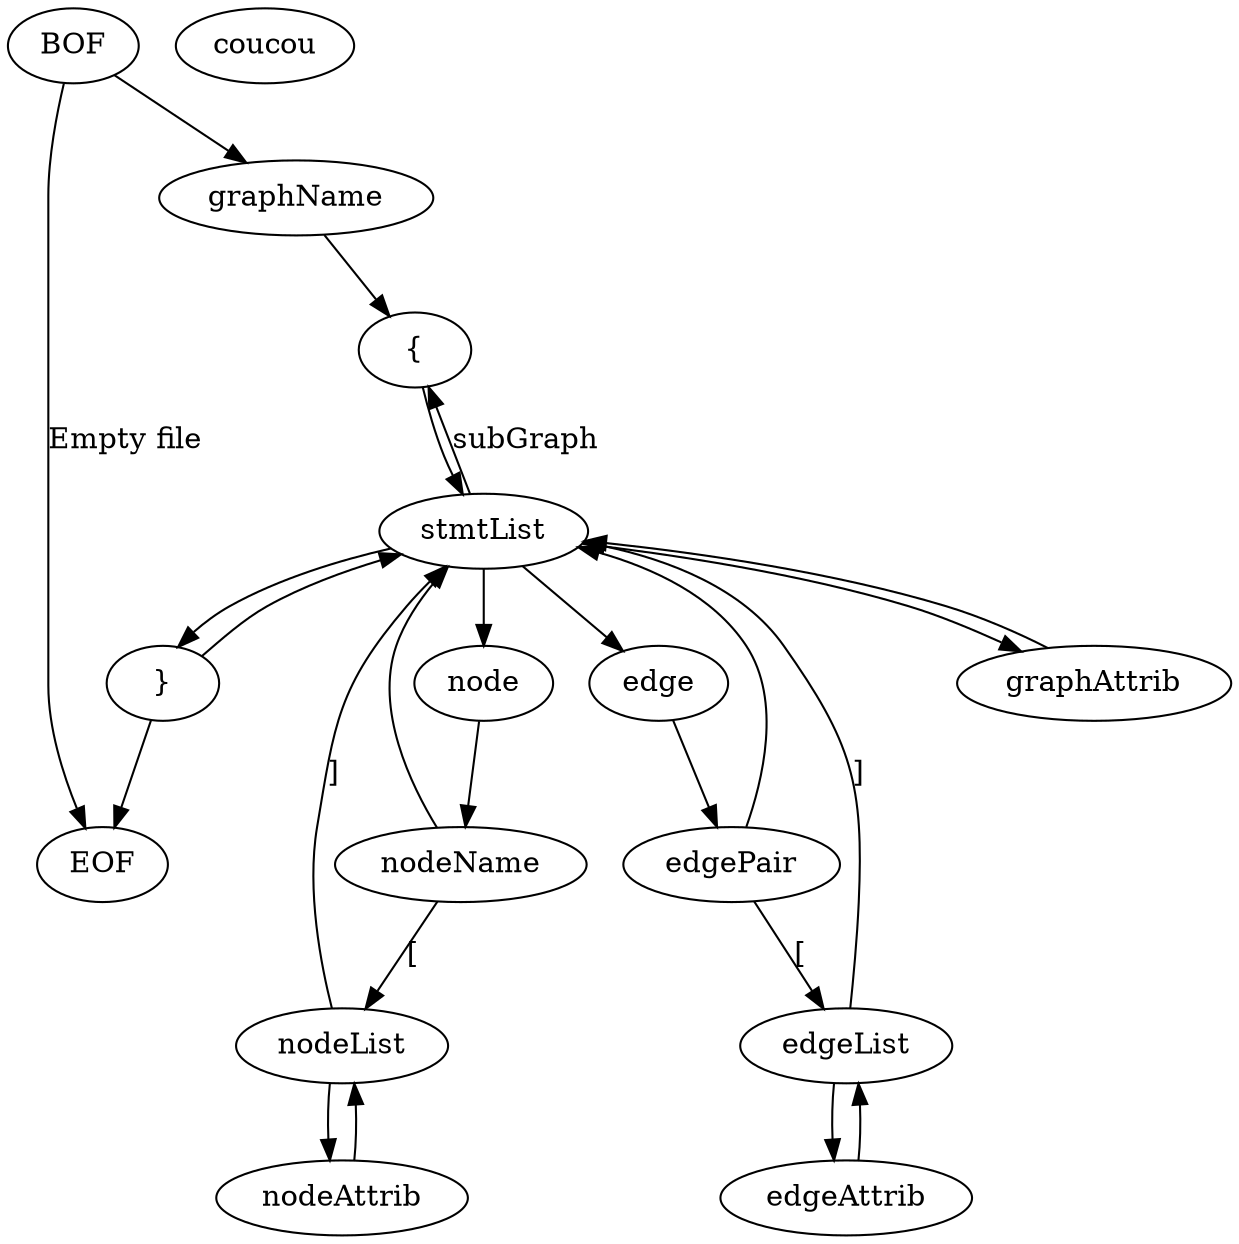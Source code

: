 digraph "DotFileParser" {
    size="12.8,10.24";
    "node0" [ label="BOF" shape=ellipse ];
    "node1" [ label="EOF" shape=ellipse ];
    "node2" [ label="graphName" shape=ellipse ];
    "node3" [ label="{" shape=ellipse ];
    "node4" [ label="stmtList" shape=ellipse ];
    "node5" [ label="graphAttrib" shape=ellipse ];
    "node6" [ label="node" shape=ellipse ];
    "node7" [ label="edge" shape=ellipse ];
    "node8" [ label="}" shape=ellipse ];
    "node9" [ label="nodeName" shape=ellipse ];
    "node10" [ label="edgePair" shape=ellipse ];
    "node11" [ label="nodeList" shape=ellipse ];
    "node12" [ label="edgeList" shape=ellipse ];
    "node13" [ label="nodeAttrib" shape=ellipse ];
    "node14" [ label="edgeAttrib" shape=ellipse ];
    "node15" [ label="coucou" shape=ellipse ];
    "node0" -> "node1" [ color=black fontcolor=black label="Empty file" ];
    "node0" -> "node2" [ color=black ];
    "node2" -> "node3" [ color=black ];
    "node3" -> "node4" [ color=black ];
    "node4" -> "node5" [ color=black ];
    "node5" -> "node4" [ color=black ];
    "node4" -> "node6" [ color=black ];
    "node4" -> "node7" [ color=black ];
    "node4" -> "node3" [ color=black fontcolor=black label="subGraph" ];
    "node4" -> "node8" [ color=black ];
    "node8" -> "node4" [ color=black ];
    "node8" -> "node1" [ color=black ];
    "node6" -> "node9" [ color=black ];
    "node7" -> "node10" [ color=black ];
    "node9" -> "node11" [ color=black fontcolor=black label="[" ];
    "node9" -> "node4" [ color=black ];
    "node10" -> "node12" [ color=black fontcolor=black label="[" ];
    "node10" -> "node4" [ color=black ];
    "node11" -> "node4" [ color=black fontcolor=black label="]" ];
    "node12" -> "node4" [ color=black fontcolor=black label="]" ];
    "node11" -> "node13" [ color=black ];
    "node13" -> "node11" [ color=black ];
    "node12" -> "node14" [ color=black ];
    "node14" -> "node12" [ color=black ];
}